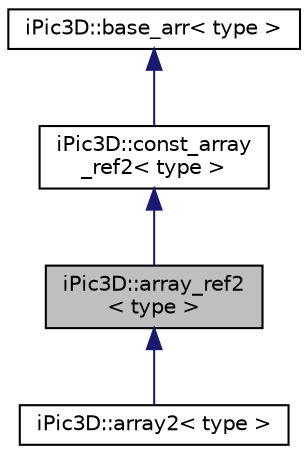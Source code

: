 digraph "iPic3D::array_ref2&lt; type &gt;"
{
 // INTERACTIVE_SVG=YES
 // LATEX_PDF_SIZE
  edge [fontname="Helvetica",fontsize="10",labelfontname="Helvetica",labelfontsize="10"];
  node [fontname="Helvetica",fontsize="10",shape=record];
  Node1 [label="iPic3D::array_ref2\l\< type \>",height=0.2,width=0.4,color="black", fillcolor="grey75", style="filled", fontcolor="black",tooltip=" "];
  Node2 -> Node1 [dir="back",color="midnightblue",fontsize="10",style="solid",fontname="Helvetica"];
  Node2 [label="iPic3D::const_array\l_ref2\< type \>",height=0.2,width=0.4,color="black", fillcolor="white", style="filled",URL="$dd/d25/classi_pic3_d_1_1const__array__ref2.html",tooltip=" "];
  Node3 -> Node2 [dir="back",color="midnightblue",fontsize="10",style="solid",fontname="Helvetica"];
  Node3 [label="iPic3D::base_arr\< type \>",height=0.2,width=0.4,color="black", fillcolor="white", style="filled",URL="$d6/d95/classi_pic3_d_1_1base__arr.html",tooltip=" "];
  Node1 -> Node4 [dir="back",color="midnightblue",fontsize="10",style="solid",fontname="Helvetica"];
  Node4 [label="iPic3D::array2\< type \>",height=0.2,width=0.4,color="black", fillcolor="white", style="filled",URL="$d2/d6f/structi_pic3_d_1_1array2.html",tooltip=" "];
}
